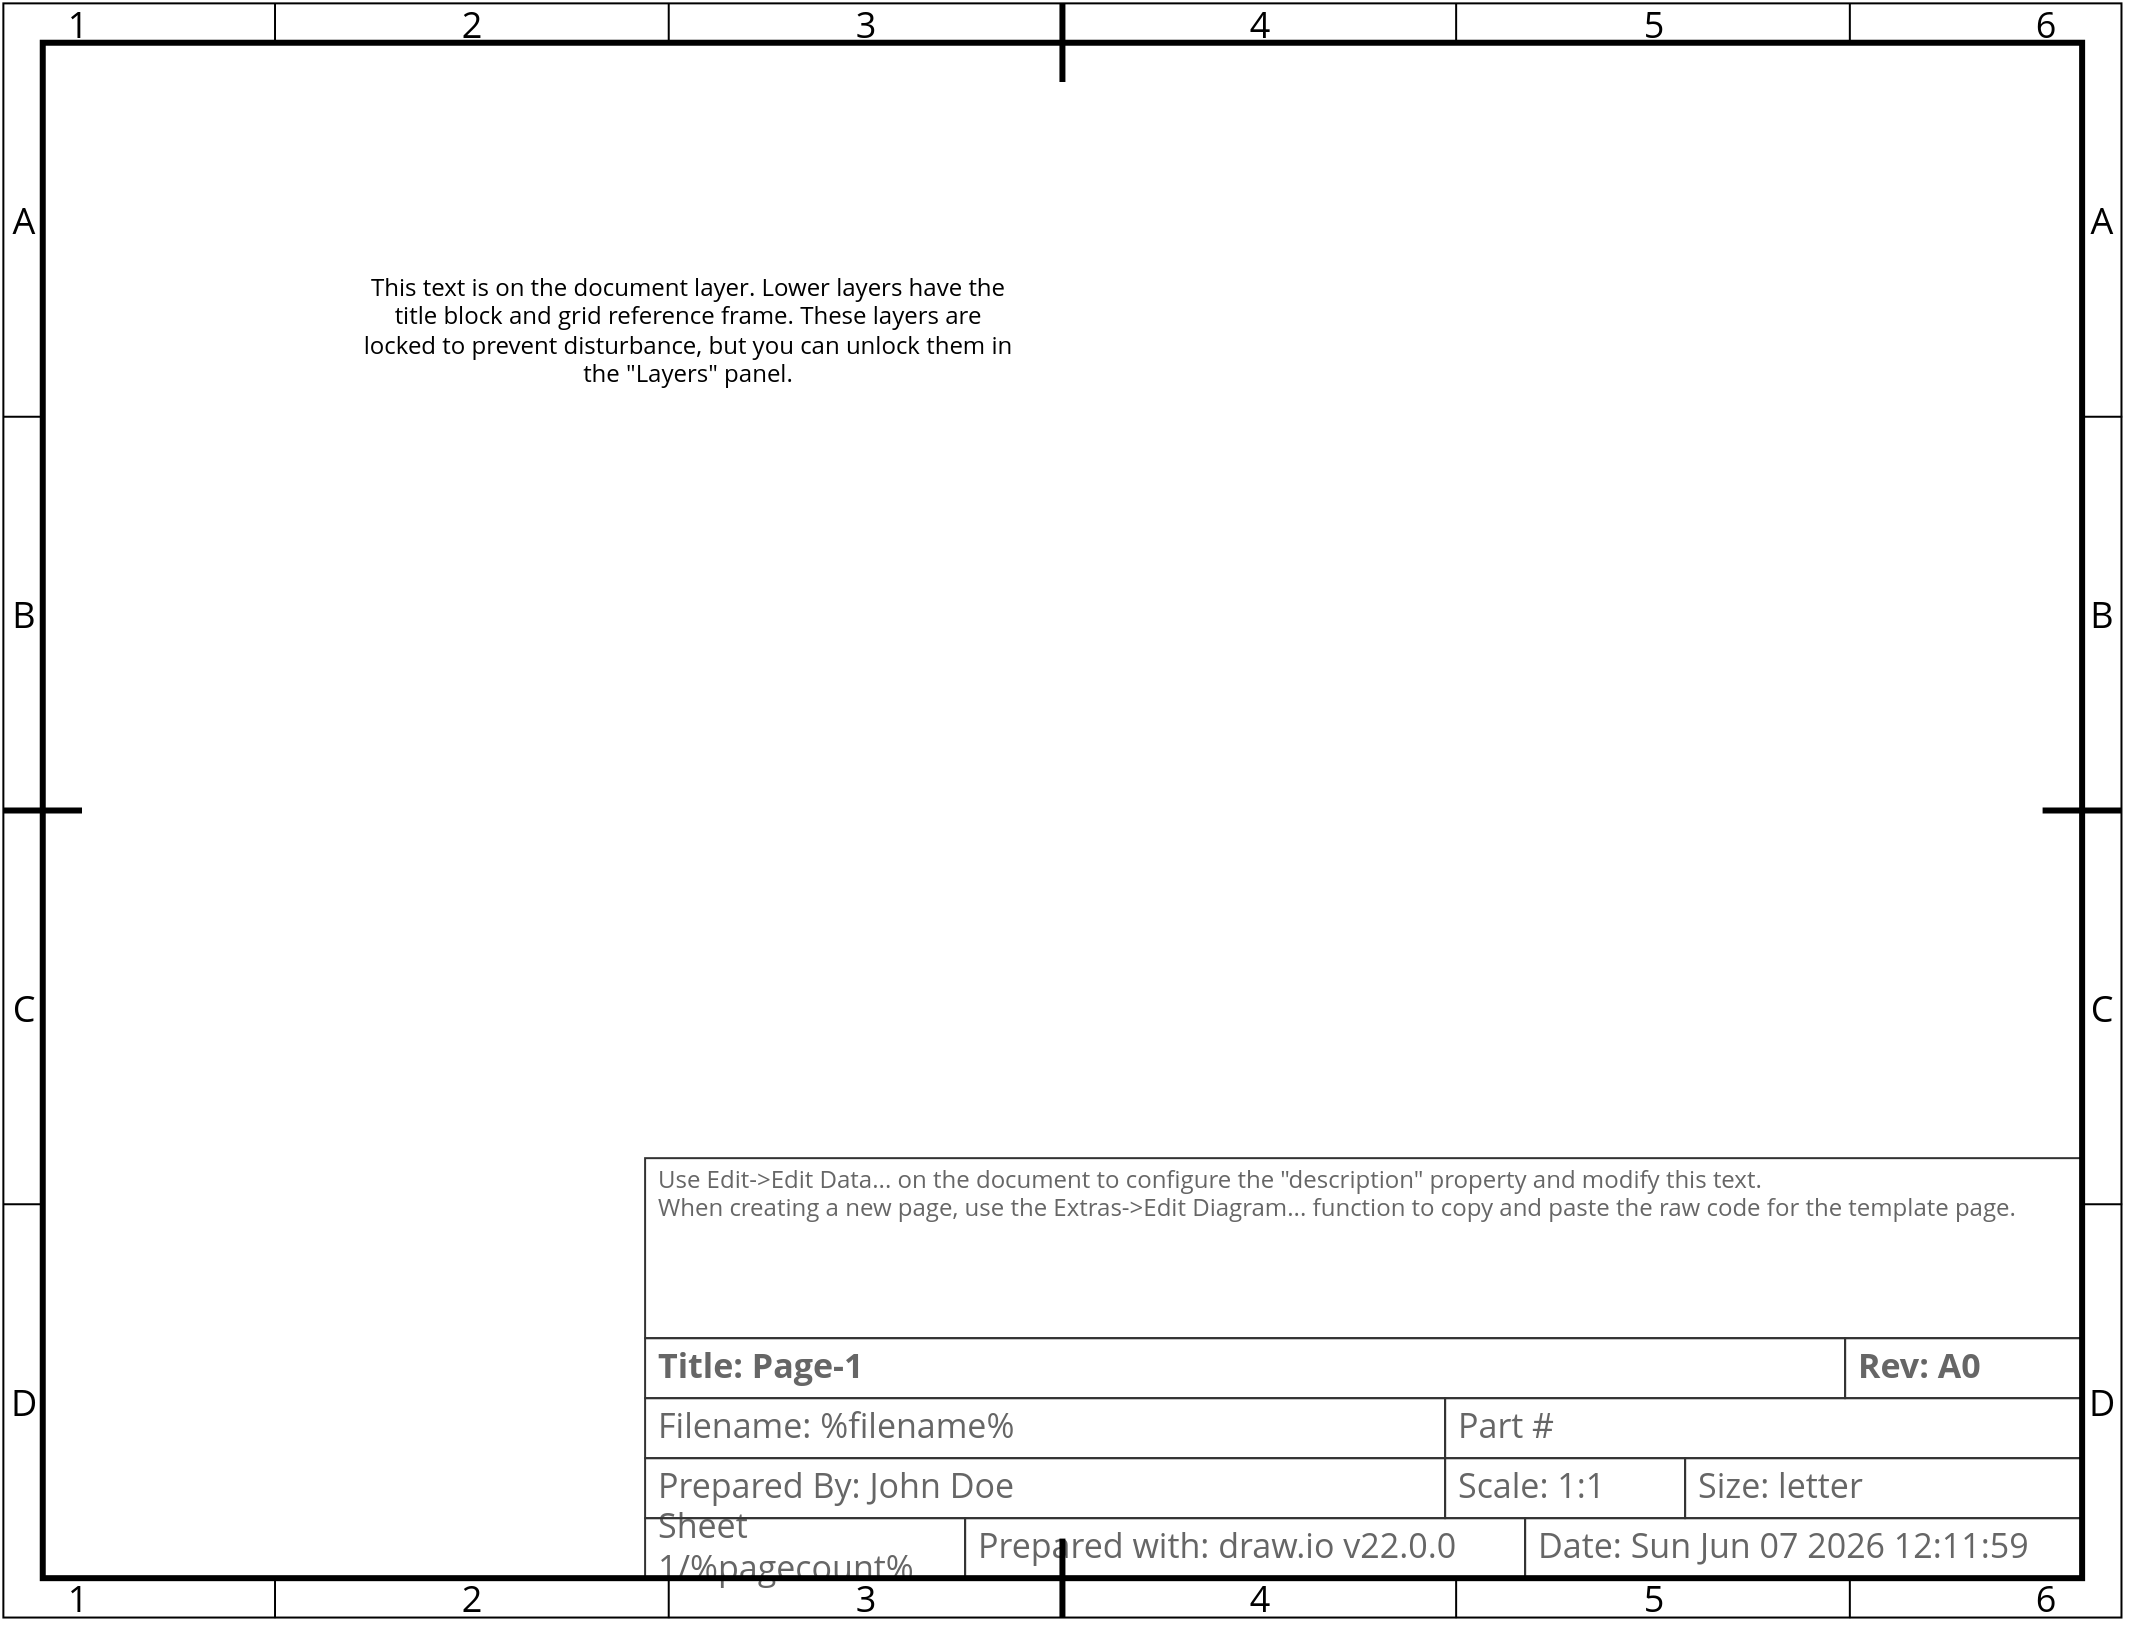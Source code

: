 <mxfile version="22.0.0" type="device">
  <diagram name="Page-1" id="fo18u6Ch1KVScq3Fo-Wy">
    <mxGraphModel dx="2530" dy="1518" grid="1" gridSize="10" guides="1" tooltips="1" connect="1" arrows="1" fold="1" page="1" pageScale="1" pageWidth="1100" pageHeight="850" math="0" shadow="0">
      <root>
        <object label="" description="Use Edit-&gt;Edit Data... on the document to configure the &quot;description&quot; property and modify this text.&#xa;When creating a new page, use the Extras-&gt;Edit Diagram... function to copy and paste the raw code for the template page." rev="A0" size="letter" scale="1:1" author="John Doe" part_num="" dwg_no="" serial_num="" extra_label="Part #" id="0">
          <mxCell />
        </object>
        <object label="Title Block" id="1">
          <mxCell style="locked=1;" parent="0" />
        </object>
        <mxCell id="BJZrzUYKFe9HMTDBOYGV-1" value="" style="rounded=0;whiteSpace=wrap;html=1;fillColor=none;movable=1;resizable=1;rotatable=1;deletable=1;editable=1;locked=0;connectable=1;" parent="1" vertex="1">
          <mxGeometry x="19.685" y="19.685" width="1059.053" height="807.085" as="geometry" />
        </mxCell>
        <mxCell id="BJZrzUYKFe9HMTDBOYGV-2" value="" style="rounded=0;whiteSpace=wrap;html=1;fillColor=none;strokeWidth=1;movable=1;resizable=1;rotatable=1;deletable=1;editable=1;locked=0;connectable=1;" parent="1" vertex="1">
          <mxGeometry x="39.37" y="39.37" width="1019.683" height="767.715" as="geometry" />
        </mxCell>
        <mxCell id="h7L3MlKvrl_dhOmhB3lf-10" value="Prepared with: draw.io v22.0.0" style="strokeWidth=1;shadow=0;dashed=0;align=center;html=1;shape=mxgraph.mockup.text.textBox;fontColor=#666666;align=left;fontSize=17;spacingLeft=4;spacingTop=-3;whiteSpace=wrap;strokeColor=#333333;mainText=;fillColor=none;fontFamily=Open Sans;movable=1;resizable=1;rotatable=1;deletable=1;editable=1;locked=0;connectable=1;" parent="1" vertex="1">
          <mxGeometry x="500.55" y="777.08" width="280" height="30" as="geometry" />
        </mxCell>
        <object label="&lt;div align=&quot;left&quot;&gt;Sheet %pagenumber%/%pagecount%&lt;/div&gt;" placeholders="1" id="h7L3MlKvrl_dhOmhB3lf-12">
          <mxCell style="strokeWidth=1;shadow=0;dashed=0;align=left;html=1;shape=mxgraph.mockup.text.textBox;fontColor=#666666;align=left;fontSize=17;spacingLeft=4;spacingTop=-3;whiteSpace=wrap;strokeColor=#333333;mainText=;fillColor=none;fontFamily=Open Sans;movable=1;resizable=1;rotatable=1;deletable=1;editable=1;locked=0;connectable=1;" parent="1" vertex="1">
            <mxGeometry x="340.55" y="777.08" width="160" height="30" as="geometry" />
          </mxCell>
        </object>
        <object label="Date: &lt;font style=&quot;font-size: 17px;&quot;&gt;%date{ddd mmm dd yyyy HH:MM:ss}%&lt;/font&gt;" placeholders="1" id="h7L3MlKvrl_dhOmhB3lf-13">
          <mxCell style="strokeWidth=1;shadow=0;dashed=0;align=center;html=1;shape=mxgraph.mockup.text.textBox;fontColor=#666666;align=left;fontSize=17;spacingLeft=4;spacingTop=-3;whiteSpace=wrap;strokeColor=#333333;mainText=;fillColor=none;fontFamily=Open Sans;movable=1;resizable=1;rotatable=1;deletable=1;editable=1;locked=0;connectable=1;" parent="1" vertex="1">
            <mxGeometry x="780.55" y="777.08" width="278.5" height="30" as="geometry" />
          </mxCell>
        </object>
        <object label="&lt;b&gt;Title: %page%&lt;/b&gt;" placeholders="1" id="h7L3MlKvrl_dhOmhB3lf-14">
          <mxCell style="strokeWidth=1;shadow=0;dashed=0;align=center;html=1;shape=mxgraph.mockup.text.textBox;fontColor=#666666;align=left;fontSize=17;spacingLeft=4;spacingTop=-3;whiteSpace=wrap;strokeColor=#333333;mainText=;fillColor=none;fontFamily=Open Sans;movable=1;resizable=1;rotatable=1;deletable=1;editable=1;locked=0;connectable=1;" parent="1" vertex="1">
            <mxGeometry x="340.55" y="687.08" width="600" height="30" as="geometry" />
          </mxCell>
        </object>
        <object label="Filename: %filename%" placeholders="1" id="h7L3MlKvrl_dhOmhB3lf-15">
          <mxCell style="strokeWidth=1;shadow=0;dashed=0;align=center;html=1;shape=mxgraph.mockup.text.textBox;fontColor=#666666;align=left;fontSize=17;spacingLeft=4;spacingTop=-3;whiteSpace=wrap;strokeColor=#333333;mainText=;fillColor=none;fontFamily=Open Sans;movable=1;resizable=1;rotatable=1;deletable=1;editable=1;locked=0;connectable=1;" parent="1" vertex="1">
            <mxGeometry x="340.55" y="717.08" width="400" height="30" as="geometry" />
          </mxCell>
        </object>
        <object label="&lt;div align=&quot;left&quot;&gt;%description%&lt;/div&gt;" placeholders="1" id="h7L3MlKvrl_dhOmhB3lf-16">
          <mxCell style="strokeWidth=1;shadow=0;dashed=0;html=1;shape=mxgraph.mockup.text.textBox;fontColor=#666666;align=left;verticalAlign=top;fontSize=12;spacingLeft=4;spacingTop=-3;whiteSpace=wrap;strokeColor=#333333;mainText=;fillColor=none;fontFamily=Open Sans;movable=1;resizable=1;rotatable=1;deletable=1;editable=1;locked=0;connectable=1;" parent="1" vertex="1">
            <mxGeometry x="340.55" y="597.08" width="718.5" height="90" as="geometry" />
          </mxCell>
        </object>
        <object label="&lt;b&gt;Rev: %rev%&lt;br&gt;&lt;/b&gt;" placeholders="1" id="EyKvBmyPNv_MzgSUc5b6-1">
          <mxCell style="strokeWidth=1;shadow=0;dashed=0;align=center;html=1;shape=mxgraph.mockup.text.textBox;fontColor=#666666;align=left;fontSize=17;spacingLeft=4;spacingTop=-3;whiteSpace=wrap;strokeColor=#333333;mainText=;fillColor=none;fontFamily=Open Sans;movable=1;resizable=1;rotatable=1;deletable=1;editable=1;locked=0;connectable=1;" parent="1" vertex="1">
            <mxGeometry x="940.55" y="687.08" width="118.5" height="30" as="geometry" />
          </mxCell>
        </object>
        <object label="&lt;div align=&quot;left&quot;&gt;Size: %size%&lt;/div&gt;" placeholders="1" id="kxruepuoSyuf0zwoeRE9-5">
          <mxCell style="strokeWidth=1;shadow=0;dashed=0;align=left;html=1;shape=mxgraph.mockup.text.textBox;fontColor=#666666;align=left;fontSize=17;spacingLeft=4;spacingTop=-3;whiteSpace=wrap;strokeColor=#333333;mainText=;fillColor=none;fontFamily=Open Sans;movable=1;resizable=1;rotatable=1;deletable=1;editable=1;locked=0;connectable=1;" parent="1" vertex="1">
            <mxGeometry x="860.55" y="747.08" width="198.5" height="30" as="geometry" />
          </mxCell>
        </object>
        <object label="&lt;div align=&quot;left&quot;&gt;Scale: %scale%&lt;/div&gt;" placeholders="1" id="kxruepuoSyuf0zwoeRE9-6">
          <mxCell style="strokeWidth=1;shadow=0;dashed=0;align=left;html=1;shape=mxgraph.mockup.text.textBox;fontColor=#666666;align=left;fontSize=17;spacingLeft=4;spacingTop=-3;whiteSpace=wrap;strokeColor=#333333;mainText=;fillColor=none;fontFamily=Open Sans;movable=1;resizable=1;rotatable=1;deletable=1;editable=1;locked=0;connectable=1;" parent="1" vertex="1">
            <mxGeometry x="740.55" y="747.08" width="120" height="30" as="geometry" />
          </mxCell>
        </object>
        <object label="Prepared By: %author%" placeholders="1" id="kxruepuoSyuf0zwoeRE9-7">
          <mxCell style="strokeWidth=1;shadow=0;dashed=0;align=center;html=1;shape=mxgraph.mockup.text.textBox;fontColor=#666666;align=left;fontSize=17;spacingLeft=4;spacingTop=-3;whiteSpace=wrap;strokeColor=#333333;mainText=;fillColor=none;fontFamily=Open Sans;movable=1;resizable=1;rotatable=1;deletable=1;editable=1;locked=0;connectable=1;" parent="1" vertex="1">
            <mxGeometry x="340.55" y="747.08" width="400" height="30" as="geometry" />
          </mxCell>
        </object>
        <object label="%extra_label% %dwg_no%%part_num%%serial_num%" placeholders="1" id="kxruepuoSyuf0zwoeRE9-8">
          <mxCell style="strokeWidth=1;shadow=0;dashed=0;align=center;html=1;shape=mxgraph.mockup.text.textBox;fontColor=#666666;align=left;fontSize=17;spacingLeft=4;spacingTop=-3;whiteSpace=wrap;strokeColor=#333333;mainText=;fillColor=none;fontFamily=Open Sans;movable=1;resizable=1;rotatable=1;deletable=1;editable=1;locked=0;connectable=1;" parent="1" vertex="1">
            <mxGeometry x="740.55" y="717.08" width="318.5" height="30" as="geometry" />
          </mxCell>
        </object>
        <mxCell id="BJZrzUYKFe9HMTDBOYGV-4" value="" style="endArrow=none;html=1;rounded=0;strokeWidth=3;targetPerimeterSpacing=0;movable=1;resizable=1;rotatable=1;deletable=1;editable=1;locked=0;connectable=1;" parent="1" edge="1">
          <mxGeometry width="50" height="50" relative="1" as="geometry">
            <mxPoint x="549.213" y="59" as="sourcePoint" />
            <mxPoint x="549.213" y="19.68" as="targetPoint" />
          </mxGeometry>
        </mxCell>
        <mxCell id="BJZrzUYKFe9HMTDBOYGV-11" value="" style="endArrow=none;html=1;rounded=0;strokeWidth=3;movable=1;resizable=1;rotatable=1;deletable=1;editable=1;locked=0;connectable=1;" parent="1" edge="1">
          <mxGeometry width="50" height="50" relative="1" as="geometry">
            <mxPoint x="19.88" y="423.23" as="sourcePoint" />
            <mxPoint x="59" y="423.23" as="targetPoint" />
          </mxGeometry>
        </mxCell>
        <mxCell id="BJZrzUYKFe9HMTDBOYGV-27" value="" style="endArrow=none;html=1;rounded=0;movable=1;resizable=1;rotatable=1;deletable=1;editable=1;locked=0;connectable=1;" parent="1" edge="1">
          <mxGeometry width="50" height="50" relative="1" as="geometry">
            <mxPoint x="746.07" y="39.68" as="sourcePoint" />
            <mxPoint x="746.07" y="19.68" as="targetPoint" />
          </mxGeometry>
        </mxCell>
        <mxCell id="BJZrzUYKFe9HMTDBOYGV-34" value="" style="endArrow=none;html=1;rounded=0;movable=1;resizable=1;rotatable=1;deletable=1;editable=1;locked=0;connectable=1;" parent="1" edge="1">
          <mxGeometry width="50" height="50" relative="1" as="geometry">
            <mxPoint x="942.922" y="39.68" as="sourcePoint" />
            <mxPoint x="942.922" y="19.68" as="targetPoint" />
          </mxGeometry>
        </mxCell>
        <mxCell id="BJZrzUYKFe9HMTDBOYGV-35" value="" style="endArrow=none;html=1;rounded=0;movable=1;resizable=1;rotatable=1;deletable=1;editable=1;locked=0;connectable=1;" parent="1" edge="1">
          <mxGeometry width="50" height="50" relative="1" as="geometry">
            <mxPoint x="352.365" y="39.68" as="sourcePoint" />
            <mxPoint x="352.365" y="19.68" as="targetPoint" />
          </mxGeometry>
        </mxCell>
        <mxCell id="BJZrzUYKFe9HMTDBOYGV-36" value="" style="endArrow=none;html=1;rounded=0;movable=1;resizable=1;rotatable=1;deletable=1;editable=1;locked=0;connectable=1;" parent="1" edge="1">
          <mxGeometry width="50" height="50" relative="1" as="geometry">
            <mxPoint x="155.517" y="39.68" as="sourcePoint" />
            <mxPoint x="155.517" y="19.68" as="targetPoint" />
          </mxGeometry>
        </mxCell>
        <mxCell id="BJZrzUYKFe9HMTDBOYGV-45" value="" style="endArrow=none;html=1;rounded=0;movable=1;resizable=1;rotatable=1;deletable=1;editable=1;locked=0;connectable=1;" parent="1" edge="1">
          <mxGeometry width="50" height="50" relative="1" as="geometry">
            <mxPoint x="19.69" y="226.38" as="sourcePoint" />
            <mxPoint x="39.74" y="226.38" as="targetPoint" />
          </mxGeometry>
        </mxCell>
        <mxCell id="BJZrzUYKFe9HMTDBOYGV-46" value="" style="endArrow=none;html=1;rounded=0;movable=1;resizable=1;rotatable=1;deletable=1;editable=1;locked=0;connectable=1;" parent="1" edge="1">
          <mxGeometry width="50" height="50" relative="1" as="geometry">
            <mxPoint x="19.683" y="620.083" as="sourcePoint" />
            <mxPoint x="39.733" y="620.083" as="targetPoint" />
          </mxGeometry>
        </mxCell>
        <mxCell id="BJZrzUYKFe9HMTDBOYGV-49" value="A" style="text;html=1;strokeColor=none;fillColor=none;align=center;verticalAlign=middle;whiteSpace=wrap;rounded=0;fontFamily=Open Sans;fontSize=18;movable=1;resizable=1;rotatable=1;deletable=1;editable=1;locked=0;connectable=1;" parent="1" vertex="1">
          <mxGeometry x="19.87" y="118.11" width="19.685" height="19.685" as="geometry" />
        </mxCell>
        <mxCell id="BJZrzUYKFe9HMTDBOYGV-52" value="B" style="text;html=1;strokeColor=none;fillColor=none;align=center;verticalAlign=middle;whiteSpace=wrap;rounded=0;fontFamily=Open Sans;fontSize=18;movable=1;resizable=1;rotatable=1;deletable=1;editable=1;locked=0;connectable=1;" parent="1" vertex="1">
          <mxGeometry x="19.862" y="314.963" width="19.685" height="19.685" as="geometry" />
        </mxCell>
        <mxCell id="BJZrzUYKFe9HMTDBOYGV-53" value="C" style="text;html=1;strokeColor=none;fillColor=none;align=center;verticalAlign=middle;whiteSpace=wrap;rounded=0;fontFamily=Open Sans;fontSize=18;movable=1;resizable=1;rotatable=1;deletable=1;editable=1;locked=0;connectable=1;" parent="1" vertex="1">
          <mxGeometry x="19.855" y="511.815" width="19.685" height="19.685" as="geometry" />
        </mxCell>
        <mxCell id="BJZrzUYKFe9HMTDBOYGV-54" value="D" style="text;html=1;strokeColor=none;fillColor=none;align=center;verticalAlign=middle;whiteSpace=wrap;rounded=0;fontFamily=Open Sans;fontSize=18;movable=1;resizable=1;rotatable=1;deletable=1;editable=1;locked=0;connectable=1;" parent="1" vertex="1">
          <mxGeometry x="19.858" y="708.66" width="19.685" height="19.685" as="geometry" />
        </mxCell>
        <mxCell id="BJZrzUYKFe9HMTDBOYGV-59" value="1" style="text;html=1;strokeColor=none;fillColor=none;align=center;verticalAlign=middle;whiteSpace=wrap;rounded=0;fontFamily=Open Sans;fontSize=18;movable=1;resizable=1;rotatable=1;deletable=1;editable=1;locked=0;connectable=1;" parent="1" vertex="1">
          <mxGeometry x="47.253" y="19.843" width="19.685" height="19.685" as="geometry" />
        </mxCell>
        <mxCell id="BJZrzUYKFe9HMTDBOYGV-60" value="2" style="text;html=1;strokeColor=none;fillColor=none;align=center;verticalAlign=middle;whiteSpace=wrap;rounded=0;fontFamily=Open Sans;fontSize=18;movable=1;resizable=1;rotatable=1;deletable=1;editable=1;locked=0;connectable=1;" parent="1" vertex="1">
          <mxGeometry x="244.105" y="19.845" width="19.685" height="19.685" as="geometry" />
        </mxCell>
        <mxCell id="BJZrzUYKFe9HMTDBOYGV-61" value="3" style="text;html=1;strokeColor=none;fillColor=none;align=center;verticalAlign=middle;whiteSpace=wrap;rounded=0;fontFamily=Open Sans;fontSize=18;movable=1;resizable=1;rotatable=1;deletable=1;editable=1;locked=0;connectable=1;" parent="1" vertex="1">
          <mxGeometry x="440.947" y="19.838" width="19.685" height="19.685" as="geometry" />
        </mxCell>
        <mxCell id="BJZrzUYKFe9HMTDBOYGV-62" value="4" style="text;html=1;strokeColor=none;fillColor=none;align=center;verticalAlign=middle;whiteSpace=wrap;rounded=0;fontFamily=Open Sans;fontSize=18;movable=1;resizable=1;rotatable=1;deletable=1;editable=1;locked=0;connectable=1;" parent="1" vertex="1">
          <mxGeometry x="637.8" y="19.84" width="19.685" height="19.685" as="geometry" />
        </mxCell>
        <mxCell id="BJZrzUYKFe9HMTDBOYGV-63" value="5" style="text;html=1;strokeColor=none;fillColor=none;align=center;verticalAlign=middle;whiteSpace=wrap;rounded=0;fontFamily=Open Sans;fontSize=18;movable=1;resizable=1;rotatable=1;deletable=1;editable=1;locked=0;connectable=1;" parent="1" vertex="1">
          <mxGeometry x="834.652" y="19.833" width="19.685" height="19.685" as="geometry" />
        </mxCell>
        <mxCell id="BJZrzUYKFe9HMTDBOYGV-64" value="6" style="text;html=1;strokeColor=none;fillColor=none;align=center;verticalAlign=middle;whiteSpace=wrap;rounded=0;fontFamily=Open Sans;fontSize=18;movable=1;resizable=1;rotatable=1;deletable=1;editable=1;locked=0;connectable=1;" parent="1" vertex="1">
          <mxGeometry x="1031.495" y="19.835" width="19.685" height="19.685" as="geometry" />
        </mxCell>
        <mxCell id="aNNS-lFJjclhAKfUbxhU-2" value="" style="endArrow=none;html=1;rounded=0;strokeWidth=3;targetPerimeterSpacing=0;movable=1;resizable=1;rotatable=1;deletable=1;editable=1;locked=0;connectable=1;" edge="1" parent="1">
          <mxGeometry width="50" height="50" relative="1" as="geometry">
            <mxPoint x="549.213" y="826.928" as="sourcePoint" />
            <mxPoint x="549.213" y="787.3" as="targetPoint" />
          </mxGeometry>
        </mxCell>
        <mxCell id="aNNS-lFJjclhAKfUbxhU-3" value="" style="endArrow=none;html=1;rounded=0;movable=1;resizable=1;rotatable=1;deletable=1;editable=1;locked=0;connectable=1;" edge="1" parent="1">
          <mxGeometry width="50" height="50" relative="1" as="geometry">
            <mxPoint x="746.068" y="827.078" as="sourcePoint" />
            <mxPoint x="746.068" y="807.078" as="targetPoint" />
          </mxGeometry>
        </mxCell>
        <mxCell id="aNNS-lFJjclhAKfUbxhU-4" value="" style="endArrow=none;html=1;rounded=0;movable=1;resizable=1;rotatable=1;deletable=1;editable=1;locked=0;connectable=1;" edge="1" parent="1">
          <mxGeometry width="50" height="50" relative="1" as="geometry">
            <mxPoint x="942.921" y="827.078" as="sourcePoint" />
            <mxPoint x="942.921" y="807.078" as="targetPoint" />
          </mxGeometry>
        </mxCell>
        <mxCell id="aNNS-lFJjclhAKfUbxhU-5" value="" style="endArrow=none;html=1;rounded=0;movable=1;resizable=1;rotatable=1;deletable=1;editable=1;locked=0;connectable=1;" edge="1" parent="1">
          <mxGeometry width="50" height="50" relative="1" as="geometry">
            <mxPoint x="352.363" y="827.078" as="sourcePoint" />
            <mxPoint x="352.363" y="807.078" as="targetPoint" />
          </mxGeometry>
        </mxCell>
        <mxCell id="aNNS-lFJjclhAKfUbxhU-6" value="" style="endArrow=none;html=1;rounded=0;movable=1;resizable=1;rotatable=1;deletable=1;editable=1;locked=0;connectable=1;" edge="1" parent="1">
          <mxGeometry width="50" height="50" relative="1" as="geometry">
            <mxPoint x="155.516" y="827.078" as="sourcePoint" />
            <mxPoint x="155.516" y="807.078" as="targetPoint" />
          </mxGeometry>
        </mxCell>
        <mxCell id="aNNS-lFJjclhAKfUbxhU-7" value="1" style="text;html=1;strokeColor=none;fillColor=none;align=center;verticalAlign=middle;whiteSpace=wrap;rounded=0;fontFamily=Open Sans;fontSize=18;movable=1;resizable=1;rotatable=1;deletable=1;editable=1;locked=0;connectable=1;" vertex="1" parent="1">
          <mxGeometry x="47.251" y="807.081" width="19.685" height="19.685" as="geometry" />
        </mxCell>
        <mxCell id="aNNS-lFJjclhAKfUbxhU-8" value="2" style="text;html=1;strokeColor=none;fillColor=none;align=center;verticalAlign=middle;whiteSpace=wrap;rounded=0;fontFamily=Open Sans;fontSize=18;movable=1;resizable=1;rotatable=1;deletable=1;editable=1;locked=0;connectable=1;" vertex="1" parent="1">
          <mxGeometry x="244.104" y="807.083" width="19.685" height="19.685" as="geometry" />
        </mxCell>
        <mxCell id="aNNS-lFJjclhAKfUbxhU-9" value="3" style="text;html=1;strokeColor=none;fillColor=none;align=center;verticalAlign=middle;whiteSpace=wrap;rounded=0;fontFamily=Open Sans;fontSize=18;movable=1;resizable=1;rotatable=1;deletable=1;editable=1;locked=0;connectable=1;" vertex="1" parent="1">
          <mxGeometry x="440.946" y="807.076" width="19.685" height="19.685" as="geometry" />
        </mxCell>
        <mxCell id="aNNS-lFJjclhAKfUbxhU-10" value="4" style="text;html=1;strokeColor=none;fillColor=none;align=center;verticalAlign=middle;whiteSpace=wrap;rounded=0;fontFamily=Open Sans;fontSize=18;movable=1;resizable=1;rotatable=1;deletable=1;editable=1;locked=0;connectable=1;" vertex="1" parent="1">
          <mxGeometry x="637.798" y="807.078" width="19.685" height="19.685" as="geometry" />
        </mxCell>
        <mxCell id="aNNS-lFJjclhAKfUbxhU-11" value="5" style="text;html=1;strokeColor=none;fillColor=none;align=center;verticalAlign=middle;whiteSpace=wrap;rounded=0;fontFamily=Open Sans;fontSize=18;movable=1;resizable=1;rotatable=1;deletable=1;editable=1;locked=0;connectable=1;" vertex="1" parent="1">
          <mxGeometry x="834.651" y="807.081" width="19.685" height="19.685" as="geometry" />
        </mxCell>
        <mxCell id="aNNS-lFJjclhAKfUbxhU-12" value="6" style="text;html=1;strokeColor=none;fillColor=none;align=center;verticalAlign=middle;whiteSpace=wrap;rounded=0;fontFamily=Open Sans;fontSize=18;movable=1;resizable=1;rotatable=1;deletable=1;editable=1;locked=0;connectable=1;" vertex="1" parent="1">
          <mxGeometry x="1031.493" y="807.073" width="19.685" height="19.685" as="geometry" />
        </mxCell>
        <mxCell id="aNNS-lFJjclhAKfUbxhU-13" value="" style="endArrow=none;html=1;rounded=0;strokeWidth=3;movable=1;resizable=1;rotatable=1;deletable=1;editable=1;locked=0;connectable=1;" edge="1" parent="1">
          <mxGeometry width="50" height="50" relative="1" as="geometry">
            <mxPoint x="1039.3" y="423.23" as="sourcePoint" />
            <mxPoint x="1078.928" y="423.23" as="targetPoint" />
          </mxGeometry>
        </mxCell>
        <mxCell id="aNNS-lFJjclhAKfUbxhU-14" value="" style="endArrow=none;html=1;rounded=0;movable=1;resizable=1;rotatable=1;deletable=1;editable=1;locked=0;connectable=1;" edge="1" parent="1">
          <mxGeometry width="50" height="50" relative="1" as="geometry">
            <mxPoint x="1059.059" y="226.379" as="sourcePoint" />
            <mxPoint x="1079.109" y="226.379" as="targetPoint" />
          </mxGeometry>
        </mxCell>
        <mxCell id="aNNS-lFJjclhAKfUbxhU-15" value="" style="endArrow=none;html=1;rounded=0;movable=1;resizable=1;rotatable=1;deletable=1;editable=1;locked=0;connectable=1;" edge="1" parent="1">
          <mxGeometry width="50" height="50" relative="1" as="geometry">
            <mxPoint x="1059.051" y="620.081" as="sourcePoint" />
            <mxPoint x="1079.101" y="620.081" as="targetPoint" />
          </mxGeometry>
        </mxCell>
        <mxCell id="aNNS-lFJjclhAKfUbxhU-16" value="A" style="text;html=1;strokeColor=none;fillColor=none;align=center;verticalAlign=middle;whiteSpace=wrap;rounded=0;fontFamily=Open Sans;fontSize=18;movable=1;resizable=1;rotatable=1;deletable=1;editable=1;locked=0;connectable=1;" vertex="1" parent="1">
          <mxGeometry x="1059.239" y="118.108" width="19.685" height="19.685" as="geometry" />
        </mxCell>
        <mxCell id="aNNS-lFJjclhAKfUbxhU-17" value="B" style="text;html=1;strokeColor=none;fillColor=none;align=center;verticalAlign=middle;whiteSpace=wrap;rounded=0;fontFamily=Open Sans;fontSize=18;movable=1;resizable=1;rotatable=1;deletable=1;editable=1;locked=0;connectable=1;" vertex="1" parent="1">
          <mxGeometry x="1059.231" y="314.961" width="19.685" height="19.685" as="geometry" />
        </mxCell>
        <mxCell id="aNNS-lFJjclhAKfUbxhU-18" value="C" style="text;html=1;strokeColor=none;fillColor=none;align=center;verticalAlign=middle;whiteSpace=wrap;rounded=0;fontFamily=Open Sans;fontSize=18;movable=1;resizable=1;rotatable=1;deletable=1;editable=1;locked=0;connectable=1;" vertex="1" parent="1">
          <mxGeometry x="1059.224" y="511.813" width="19.685" height="19.685" as="geometry" />
        </mxCell>
        <mxCell id="aNNS-lFJjclhAKfUbxhU-19" value="D" style="text;html=1;strokeColor=none;fillColor=none;align=center;verticalAlign=middle;whiteSpace=wrap;rounded=0;fontFamily=Open Sans;fontSize=18;movable=1;resizable=1;rotatable=1;deletable=1;editable=1;locked=0;connectable=1;" vertex="1" parent="1">
          <mxGeometry x="1059.226" y="708.659" width="19.685" height="19.685" as="geometry" />
        </mxCell>
        <object label="Drawing Frame" id="BJZrzUYKFe9HMTDBOYGV-83">
          <mxCell style="locked=1;" parent="0" />
        </object>
        <mxCell id="BJZrzUYKFe9HMTDBOYGV-84" value="" style="rounded=0;whiteSpace=wrap;html=1;fillColor=none;strokeWidth=3;movable=1;resizable=1;rotatable=1;deletable=1;editable=1;locked=0;connectable=1;" parent="BJZrzUYKFe9HMTDBOYGV-83" vertex="1">
          <mxGeometry x="39.373" y="39.37" width="1019.683" height="767.715" as="geometry" />
        </mxCell>
        <object label="Document" id="NbdiYjX3MhI7OpqD2NvG-1">
          <mxCell parent="0" />
        </object>
        <mxCell id="kxruepuoSyuf0zwoeRE9-1" value="This text is on the document layer. Lower layers have the title block and grid reference frame. These layers are locked to prevent disturbance, but you can unlock them in the &quot;Layers&quot; panel." style="text;html=1;strokeColor=none;fillColor=none;align=center;verticalAlign=middle;whiteSpace=wrap;rounded=0;fontFamily=Open Sans;movable=1;resizable=1;rotatable=1;deletable=1;editable=1;locked=0;connectable=1;" parent="NbdiYjX3MhI7OpqD2NvG-1" vertex="1">
          <mxGeometry x="196.85" y="147.64" width="330" height="70" as="geometry" />
        </mxCell>
      </root>
    </mxGraphModel>
  </diagram>
</mxfile>
